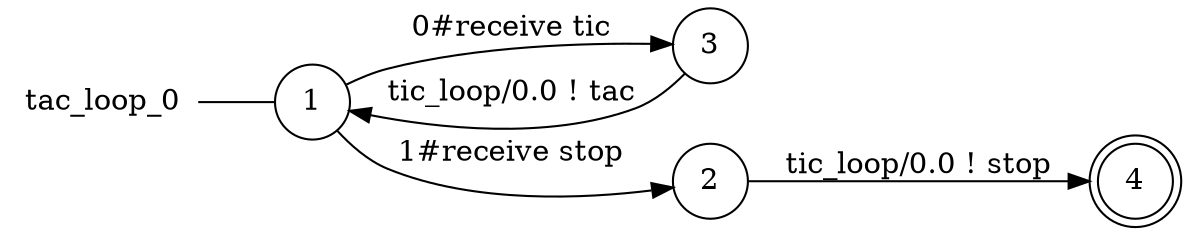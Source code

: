 digraph tac_loop_0 {
	rankdir="LR";
	n_0 [label="tac_loop_0", shape="plaintext"];
	n_1 [id="1", shape=circle, label="1"];
	n_0 -> n_1 [arrowhead=none];
	n_2 [id="2", shape=circle, label="3"];
	n_3 [id="4", shape=doublecircle, label="4"];
	n_4 [id="3", shape=circle, label="2"];

	n_4 -> n_3 [id="[$e|2]", label="tic_loop/0.0 ! stop"];
	n_1 -> n_2 [id="[$e|3]", label="0#receive tic"];
	n_2 -> n_1 [id="[$e|6]", label="tic_loop/0.0 ! tac"];
	n_1 -> n_4 [id="[$e|1]", label="1#receive stop"];
}
